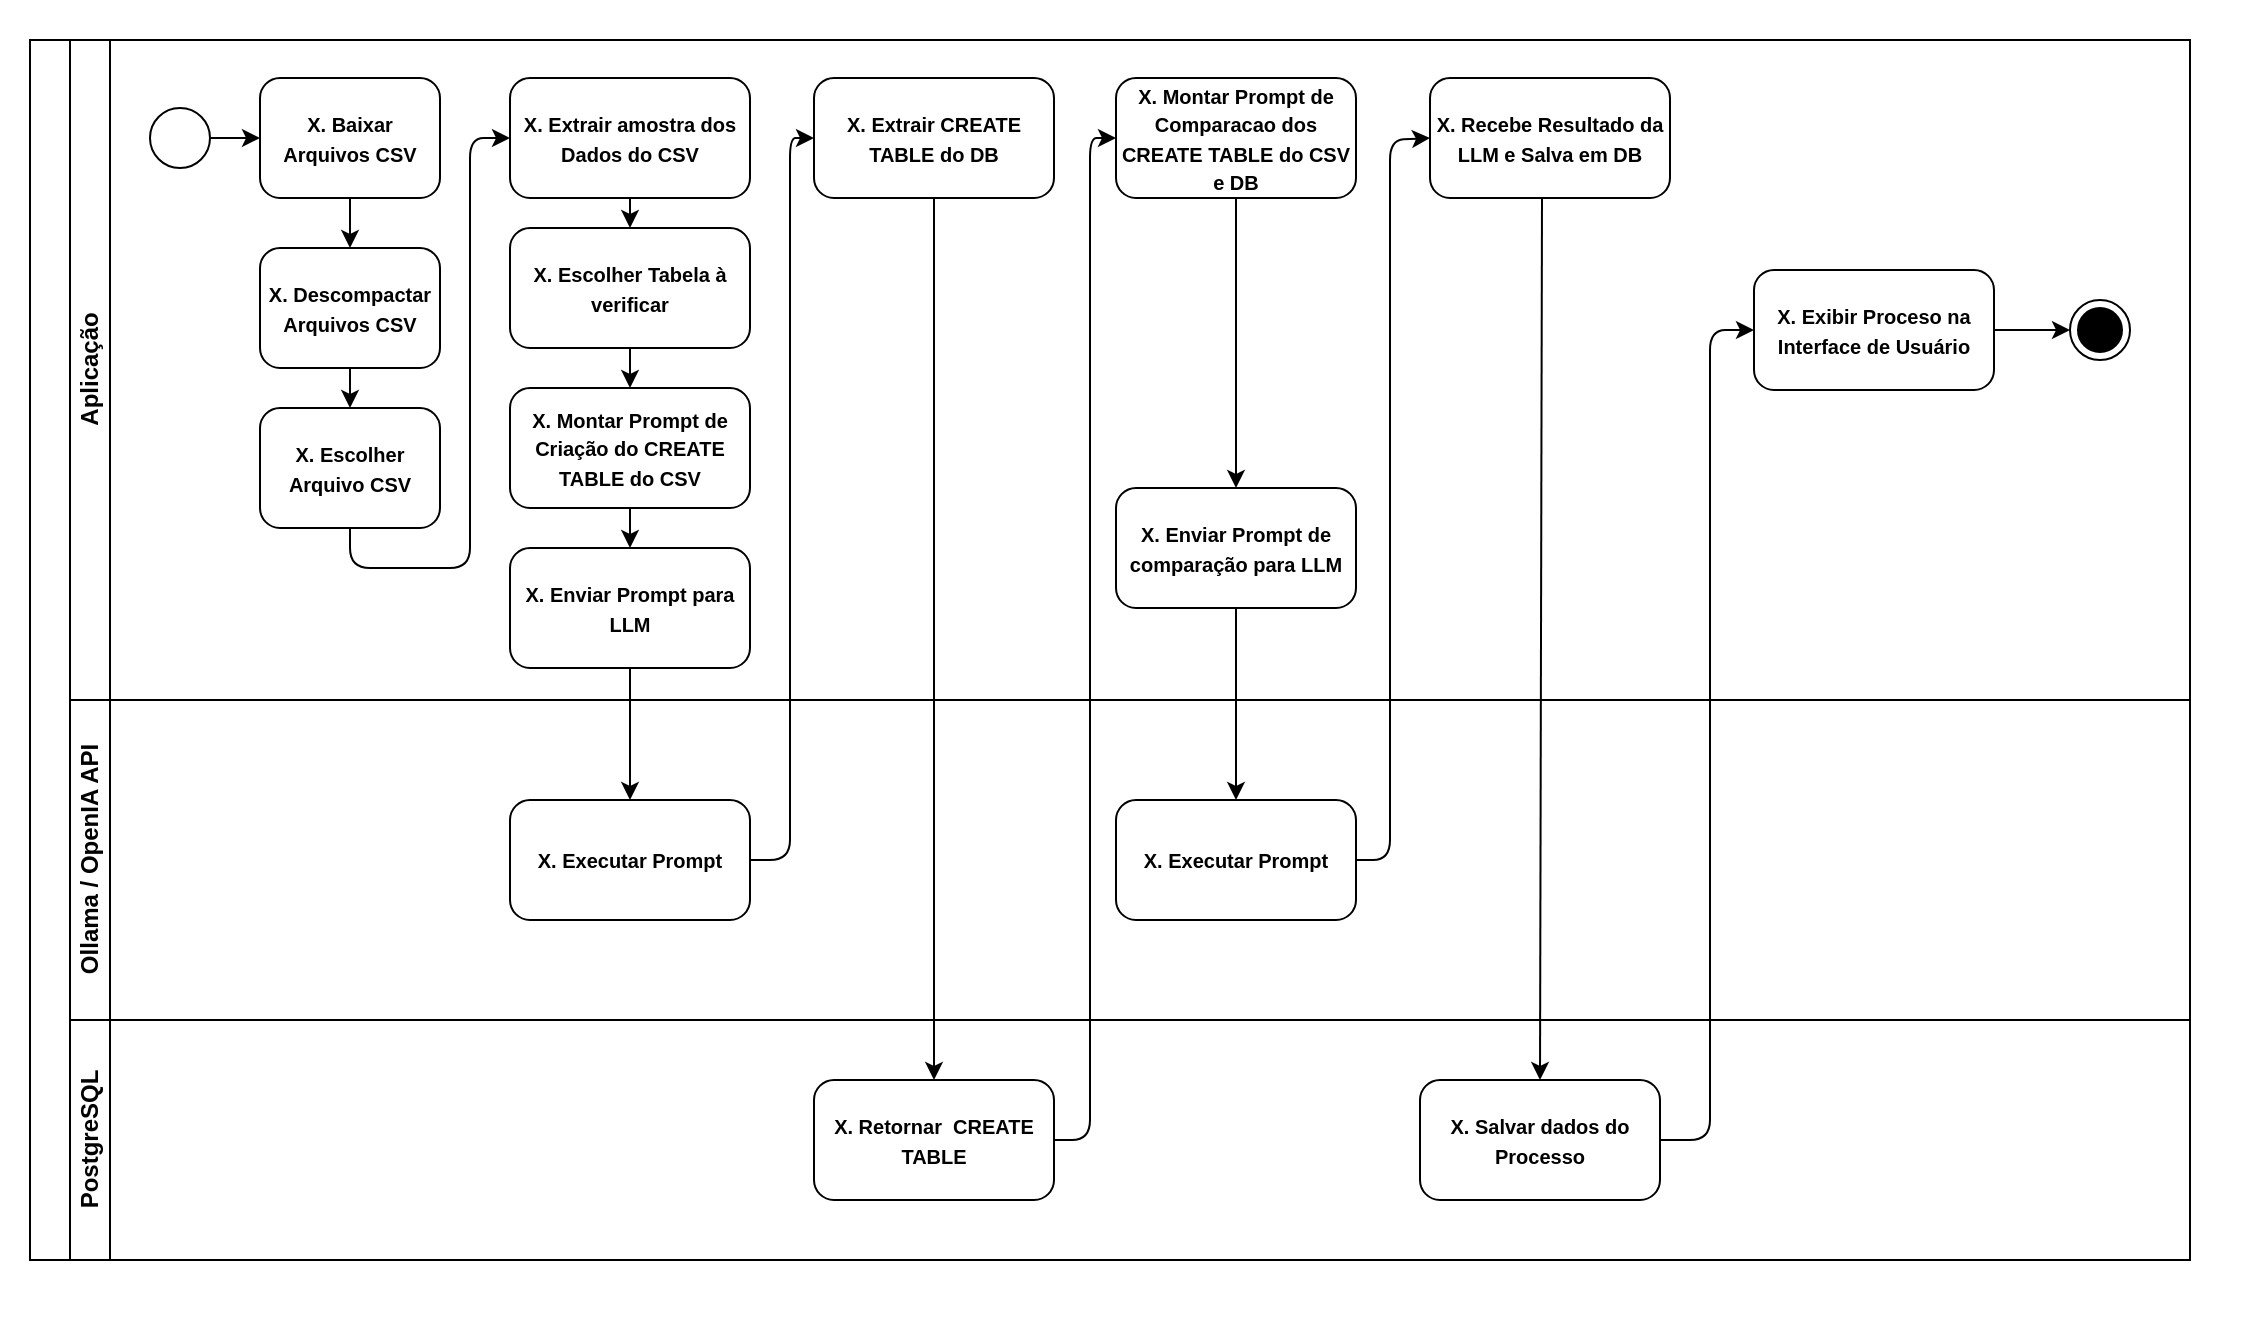 <mxfile>
    <diagram id="yxSou6LyelC3PiHG005o" name="Page-1">
        <mxGraphModel dx="1367" dy="893" grid="1" gridSize="10" guides="1" tooltips="1" connect="1" arrows="1" fold="1" page="1" pageScale="1" pageWidth="1169" pageHeight="827" math="0" shadow="0">
            <root>
                <mxCell id="0"/>
                <mxCell id="1" parent="0"/>
                <mxCell id="58" value="" style="rounded=0;whiteSpace=wrap;html=1;strokeColor=none;" vertex="1" parent="1">
                    <mxGeometry x="25" y="20" width="1120" height="660" as="geometry"/>
                </mxCell>
                <mxCell id="11" value="" style="swimlane;childLayout=stackLayout;resizeParent=1;resizeParentMax=0;horizontal=0;startSize=20;horizontalStack=0;html=1;" parent="1" vertex="1">
                    <mxGeometry x="40" y="40" width="1080" height="610" as="geometry"/>
                </mxCell>
                <mxCell id="12" value="Aplicação" style="swimlane;startSize=20;horizontal=0;html=1;" parent="11" vertex="1">
                    <mxGeometry x="20" width="1060" height="330" as="geometry"/>
                </mxCell>
                <mxCell id="5" value="" style="ellipse;" parent="12" vertex="1">
                    <mxGeometry x="40" y="34" width="30" height="30" as="geometry"/>
                </mxCell>
                <mxCell id="9" value="&lt;b&gt;&lt;font style=&quot;font-size: 10px;&quot;&gt;X. Escolher Arquivo CSV&lt;/font&gt;&lt;/b&gt;" style="points=[[0.25,0,0],[0.5,0,0],[0.75,0,0],[1,0.25,0],[1,0.5,0],[1,0.75,0],[0.75,1,0],[0.5,1,0],[0.25,1,0],[0,0.75,0],[0,0.5,0],[0,0.25,0]];shape=mxgraph.bpmn.task;whiteSpace=wrap;rectStyle=rounded;size=10;html=1;container=1;expand=0;collapsible=0;taskMarker=abstract;" parent="12" vertex="1">
                    <mxGeometry x="95" y="184" width="90" height="60" as="geometry"/>
                </mxCell>
                <mxCell id="17" value="&lt;b&gt;&lt;font style=&quot;font-size: 10px;&quot;&gt;X. Extrair amostra dos Dados do CSV&lt;/font&gt;&lt;/b&gt;" style="points=[[0.25,0,0],[0.5,0,0],[0.75,0,0],[1,0.25,0],[1,0.5,0],[1,0.75,0],[0.75,1,0],[0.5,1,0],[0.25,1,0],[0,0.75,0],[0,0.5,0],[0,0.25,0]];shape=mxgraph.bpmn.task;whiteSpace=wrap;rectStyle=rounded;size=10;html=1;container=1;expand=0;collapsible=0;taskMarker=abstract;" parent="12" vertex="1">
                    <mxGeometry x="220" y="19" width="120" height="60" as="geometry"/>
                </mxCell>
                <mxCell id="24" value="&lt;b&gt;&lt;font style=&quot;font-size: 10px;&quot;&gt;X. Montar Prompt de Criação do CREATE TABLE do CSV&lt;/font&gt;&lt;/b&gt;" style="points=[[0.25,0,0],[0.5,0,0],[0.75,0,0],[1,0.25,0],[1,0.5,0],[1,0.75,0],[0.75,1,0],[0.5,1,0],[0.25,1,0],[0,0.75,0],[0,0.5,0],[0,0.25,0]];shape=mxgraph.bpmn.task;whiteSpace=wrap;rectStyle=rounded;size=10;html=1;container=1;expand=0;collapsible=0;taskMarker=abstract;" parent="12" vertex="1">
                    <mxGeometry x="220" y="174" width="120" height="60" as="geometry"/>
                </mxCell>
                <mxCell id="25" value="&lt;b&gt;&lt;font style=&quot;font-size: 10px;&quot;&gt;X. Baixar Arquivos CSV&lt;/font&gt;&lt;/b&gt;" style="points=[[0.25,0,0],[0.5,0,0],[0.75,0,0],[1,0.25,0],[1,0.5,0],[1,0.75,0],[0.75,1,0],[0.5,1,0],[0.25,1,0],[0,0.75,0],[0,0.5,0],[0,0.25,0]];shape=mxgraph.bpmn.task;whiteSpace=wrap;rectStyle=rounded;size=10;html=1;container=1;expand=0;collapsible=0;taskMarker=abstract;" parent="12" vertex="1">
                    <mxGeometry x="95" y="19" width="90" height="60" as="geometry"/>
                </mxCell>
                <mxCell id="26" value="&lt;b&gt;&lt;font style=&quot;font-size: 10px;&quot;&gt;X. Descompactar Arquivos CSV&lt;/font&gt;&lt;/b&gt;" style="points=[[0.25,0,0],[0.5,0,0],[0.75,0,0],[1,0.25,0],[1,0.5,0],[1,0.75,0],[0.75,1,0],[0.5,1,0],[0.25,1,0],[0,0.75,0],[0,0.5,0],[0,0.25,0]];shape=mxgraph.bpmn.task;whiteSpace=wrap;rectStyle=rounded;size=10;html=1;container=1;expand=0;collapsible=0;taskMarker=abstract;" parent="12" vertex="1">
                    <mxGeometry x="95" y="104" width="90" height="60" as="geometry"/>
                </mxCell>
                <mxCell id="27" style="edgeStyle=none;html=1;exitX=1;exitY=0.5;exitDx=0;exitDy=0;entryX=0;entryY=0.5;entryDx=0;entryDy=0;entryPerimeter=0;" parent="12" source="5" target="25" edge="1">
                    <mxGeometry relative="1" as="geometry"/>
                </mxCell>
                <mxCell id="28" style="edgeStyle=none;html=1;exitX=0.5;exitY=1;exitDx=0;exitDy=0;exitPerimeter=0;entryX=0.5;entryY=0;entryDx=0;entryDy=0;entryPerimeter=0;" parent="12" source="25" target="26" edge="1">
                    <mxGeometry relative="1" as="geometry"/>
                </mxCell>
                <mxCell id="29" style="edgeStyle=none;html=1;exitX=0.5;exitY=1;exitDx=0;exitDy=0;exitPerimeter=0;entryX=0.5;entryY=0;entryDx=0;entryDy=0;entryPerimeter=0;" parent="12" source="26" target="9" edge="1">
                    <mxGeometry relative="1" as="geometry"/>
                </mxCell>
                <mxCell id="30" style="edgeStyle=none;html=1;exitX=0.5;exitY=1;exitDx=0;exitDy=0;exitPerimeter=0;entryX=0;entryY=0.5;entryDx=0;entryDy=0;entryPerimeter=0;" parent="12" source="9" target="17" edge="1">
                    <mxGeometry relative="1" as="geometry">
                        <Array as="points">
                            <mxPoint x="140" y="264"/>
                            <mxPoint x="200" y="264"/>
                            <mxPoint x="200" y="49"/>
                        </Array>
                    </mxGeometry>
                </mxCell>
                <mxCell id="6" value="&lt;b&gt;&lt;font style=&quot;font-size: 10px;&quot;&gt;X. Escolher Tabela à verificar&lt;/font&gt;&lt;/b&gt;" style="points=[[0.25,0,0],[0.5,0,0],[0.75,0,0],[1,0.25,0],[1,0.5,0],[1,0.75,0],[0.75,1,0],[0.5,1,0],[0.25,1,0],[0,0.75,0],[0,0.5,0],[0,0.25,0]];shape=mxgraph.bpmn.task;whiteSpace=wrap;rectStyle=rounded;size=10;html=1;container=1;expand=0;collapsible=0;taskMarker=abstract;" parent="12" vertex="1">
                    <mxGeometry x="220" y="94" width="120" height="60" as="geometry"/>
                </mxCell>
                <mxCell id="31" style="edgeStyle=none;html=1;exitX=0.5;exitY=1;exitDx=0;exitDy=0;exitPerimeter=0;entryX=0.5;entryY=0;entryDx=0;entryDy=0;entryPerimeter=0;" parent="12" source="17" target="6" edge="1">
                    <mxGeometry relative="1" as="geometry"/>
                </mxCell>
                <mxCell id="33" style="edgeStyle=none;html=1;exitX=0.5;exitY=1;exitDx=0;exitDy=0;exitPerimeter=0;entryX=0.5;entryY=0;entryDx=0;entryDy=0;entryPerimeter=0;" parent="12" source="6" target="24" edge="1">
                    <mxGeometry relative="1" as="geometry"/>
                </mxCell>
                <mxCell id="34" value="&lt;b&gt;&lt;font style=&quot;font-size: 10px;&quot;&gt;X. Enviar Prompt para LLM&lt;/font&gt;&lt;/b&gt;" style="points=[[0.25,0,0],[0.5,0,0],[0.75,0,0],[1,0.25,0],[1,0.5,0],[1,0.75,0],[0.75,1,0],[0.5,1,0],[0.25,1,0],[0,0.75,0],[0,0.5,0],[0,0.25,0]];shape=mxgraph.bpmn.task;whiteSpace=wrap;rectStyle=rounded;size=10;html=1;container=1;expand=0;collapsible=0;taskMarker=abstract;" parent="12" vertex="1">
                    <mxGeometry x="220" y="254" width="120" height="60" as="geometry"/>
                </mxCell>
                <mxCell id="35" style="edgeStyle=none;html=1;exitX=0.5;exitY=1;exitDx=0;exitDy=0;exitPerimeter=0;entryX=0.5;entryY=0;entryDx=0;entryDy=0;entryPerimeter=0;" parent="12" source="24" target="34" edge="1">
                    <mxGeometry relative="1" as="geometry"/>
                </mxCell>
                <mxCell id="37" value="&lt;b&gt;&lt;font style=&quot;font-size: 10px;&quot;&gt;X. Montar Prompt de Comparacao dos CREATE TABLE do CSV e DB&lt;/font&gt;&lt;/b&gt;" style="points=[[0.25,0,0],[0.5,0,0],[0.75,0,0],[1,0.25,0],[1,0.5,0],[1,0.75,0],[0.75,1,0],[0.5,1,0],[0.25,1,0],[0,0.75,0],[0,0.5,0],[0,0.25,0]];shape=mxgraph.bpmn.task;whiteSpace=wrap;rectStyle=rounded;size=10;html=1;container=1;expand=0;collapsible=0;taskMarker=abstract;" parent="12" vertex="1">
                    <mxGeometry x="523" y="19" width="120" height="60" as="geometry"/>
                </mxCell>
                <mxCell id="38" value="&lt;b&gt;&lt;font style=&quot;font-size: 10px;&quot;&gt;X. Extrair CREATE TABLE do DB&lt;/font&gt;&lt;/b&gt;" style="points=[[0.25,0,0],[0.5,0,0],[0.75,0,0],[1,0.25,0],[1,0.5,0],[1,0.75,0],[0.75,1,0],[0.5,1,0],[0.25,1,0],[0,0.75,0],[0,0.5,0],[0,0.25,0]];shape=mxgraph.bpmn.task;whiteSpace=wrap;rectStyle=rounded;size=10;html=1;container=1;expand=0;collapsible=0;taskMarker=abstract;" parent="12" vertex="1">
                    <mxGeometry x="372" y="19" width="120" height="60" as="geometry"/>
                </mxCell>
                <mxCell id="45" value="&lt;b&gt;&lt;font style=&quot;font-size: 10px;&quot;&gt;X. Enviar Prompt de comparação para LLM&lt;/font&gt;&lt;/b&gt;" style="points=[[0.25,0,0],[0.5,0,0],[0.75,0,0],[1,0.25,0],[1,0.5,0],[1,0.75,0],[0.75,1,0],[0.5,1,0],[0.25,1,0],[0,0.75,0],[0,0.5,0],[0,0.25,0]];shape=mxgraph.bpmn.task;whiteSpace=wrap;rectStyle=rounded;size=10;html=1;container=1;expand=0;collapsible=0;taskMarker=abstract;" parent="12" vertex="1">
                    <mxGeometry x="523" y="224" width="120" height="60" as="geometry"/>
                </mxCell>
                <mxCell id="46" style="edgeStyle=none;html=1;exitX=0.5;exitY=1;exitDx=0;exitDy=0;exitPerimeter=0;entryX=0.5;entryY=0;entryDx=0;entryDy=0;entryPerimeter=0;" parent="12" source="37" target="45" edge="1">
                    <mxGeometry relative="1" as="geometry"/>
                </mxCell>
                <mxCell id="49" value="&lt;b&gt;&lt;font style=&quot;font-size: 10px;&quot;&gt;X. Recebe Resultado da LLM e Salva em DB&lt;/font&gt;&lt;/b&gt;" style="points=[[0.25,0,0],[0.5,0,0],[0.75,0,0],[1,0.25,0],[1,0.5,0],[1,0.75,0],[0.75,1,0],[0.5,1,0],[0.25,1,0],[0,0.75,0],[0,0.5,0],[0,0.25,0]];shape=mxgraph.bpmn.task;whiteSpace=wrap;rectStyle=rounded;size=10;html=1;container=1;expand=0;collapsible=0;taskMarker=abstract;" parent="12" vertex="1">
                    <mxGeometry x="680" y="19" width="120" height="60" as="geometry"/>
                </mxCell>
                <mxCell id="53" value="" style="ellipse;html=1;shape=endState;fillColor=strokeColor;" parent="12" vertex="1">
                    <mxGeometry x="1000" y="130" width="30" height="30" as="geometry"/>
                </mxCell>
                <mxCell id="56" style="edgeStyle=none;html=1;exitX=1;exitY=0.5;exitDx=0;exitDy=0;exitPerimeter=0;entryX=0;entryY=0.5;entryDx=0;entryDy=0;" parent="12" source="54" target="53" edge="1">
                    <mxGeometry relative="1" as="geometry"/>
                </mxCell>
                <mxCell id="54" value="&lt;b&gt;&lt;font style=&quot;font-size: 10px;&quot;&gt;X. Exibir Proceso na Interface de Usuário&lt;/font&gt;&lt;/b&gt;" style="points=[[0.25,0,0],[0.5,0,0],[0.75,0,0],[1,0.25,0],[1,0.5,0],[1,0.75,0],[0.75,1,0],[0.5,1,0],[0.25,1,0],[0,0.75,0],[0,0.5,0],[0,0.25,0]];shape=mxgraph.bpmn.task;whiteSpace=wrap;rectStyle=rounded;size=10;html=1;container=1;expand=0;collapsible=0;taskMarker=abstract;" parent="12" vertex="1">
                    <mxGeometry x="842" y="115" width="120" height="60" as="geometry"/>
                </mxCell>
                <mxCell id="13" value="Ollama / OpenIA API" style="swimlane;startSize=20;horizontal=0;html=1;" parent="11" vertex="1">
                    <mxGeometry x="20" y="330" width="1060" height="160" as="geometry"/>
                </mxCell>
                <mxCell id="15" value="&lt;b&gt;&lt;font style=&quot;font-size: 10px;&quot;&gt;X. Executar Prompt&lt;/font&gt;&lt;/b&gt;" style="points=[[0.25,0,0],[0.5,0,0],[0.75,0,0],[1,0.25,0],[1,0.5,0],[1,0.75,0],[0.75,1,0],[0.5,1,0],[0.25,1,0],[0,0.75,0],[0,0.5,0],[0,0.25,0]];shape=mxgraph.bpmn.task;whiteSpace=wrap;rectStyle=rounded;size=10;html=1;container=1;expand=0;collapsible=0;taskMarker=abstract;" parent="13" vertex="1">
                    <mxGeometry x="220" y="50" width="120" height="60" as="geometry"/>
                </mxCell>
                <mxCell id="47" value="&lt;b&gt;&lt;font style=&quot;font-size: 10px;&quot;&gt;X. Executar Prompt&lt;/font&gt;&lt;/b&gt;" style="points=[[0.25,0,0],[0.5,0,0],[0.75,0,0],[1,0.25,0],[1,0.5,0],[1,0.75,0],[0.75,1,0],[0.5,1,0],[0.25,1,0],[0,0.75,0],[0,0.5,0],[0,0.25,0]];shape=mxgraph.bpmn.task;whiteSpace=wrap;rectStyle=rounded;size=10;html=1;container=1;expand=0;collapsible=0;taskMarker=abstract;" parent="13" vertex="1">
                    <mxGeometry x="523" y="50" width="120" height="60" as="geometry"/>
                </mxCell>
                <mxCell id="14" value="PostgreSQL" style="swimlane;startSize=20;horizontal=0;html=1;" parent="11" vertex="1">
                    <mxGeometry x="20" y="490" width="1060" height="120" as="geometry"/>
                </mxCell>
                <mxCell id="41" value="&lt;b&gt;&lt;font style=&quot;font-size: 10px;&quot;&gt;X. Retornar&amp;nbsp; CREATE TABLE&lt;/font&gt;&lt;/b&gt;" style="points=[[0.25,0,0],[0.5,0,0],[0.75,0,0],[1,0.25,0],[1,0.5,0],[1,0.75,0],[0.75,1,0],[0.5,1,0],[0.25,1,0],[0,0.75,0],[0,0.5,0],[0,0.25,0]];shape=mxgraph.bpmn.task;whiteSpace=wrap;rectStyle=rounded;size=10;html=1;container=1;expand=0;collapsible=0;taskMarker=abstract;" parent="14" vertex="1">
                    <mxGeometry x="372" y="30" width="120" height="60" as="geometry"/>
                </mxCell>
                <mxCell id="51" value="&lt;b&gt;&lt;font style=&quot;font-size: 10px;&quot;&gt;X. Salvar dados do Processo&lt;/font&gt;&lt;/b&gt;" style="points=[[0.25,0,0],[0.5,0,0],[0.75,0,0],[1,0.25,0],[1,0.5,0],[1,0.75,0],[0.75,1,0],[0.5,1,0],[0.25,1,0],[0,0.75,0],[0,0.5,0],[0,0.25,0]];shape=mxgraph.bpmn.task;whiteSpace=wrap;rectStyle=rounded;size=10;html=1;container=1;expand=0;collapsible=0;taskMarker=abstract;" parent="14" vertex="1">
                    <mxGeometry x="675" y="30" width="120" height="60" as="geometry"/>
                </mxCell>
                <mxCell id="36" style="edgeStyle=none;html=1;exitX=0.5;exitY=1;exitDx=0;exitDy=0;exitPerimeter=0;" parent="11" source="34" target="15" edge="1">
                    <mxGeometry relative="1" as="geometry"/>
                </mxCell>
                <mxCell id="40" style="edgeStyle=none;html=1;exitX=1;exitY=0.5;exitDx=0;exitDy=0;exitPerimeter=0;entryX=0;entryY=0.5;entryDx=0;entryDy=0;entryPerimeter=0;" parent="11" source="15" target="38" edge="1">
                    <mxGeometry relative="1" as="geometry">
                        <Array as="points">
                            <mxPoint x="380" y="410"/>
                            <mxPoint x="380" y="49"/>
                        </Array>
                    </mxGeometry>
                </mxCell>
                <mxCell id="42" style="edgeStyle=none;html=1;exitX=0.5;exitY=1;exitDx=0;exitDy=0;exitPerimeter=0;entryX=0.5;entryY=0;entryDx=0;entryDy=0;entryPerimeter=0;" parent="11" source="38" target="41" edge="1">
                    <mxGeometry relative="1" as="geometry"/>
                </mxCell>
                <mxCell id="44" style="edgeStyle=none;html=1;exitX=1;exitY=0.5;exitDx=0;exitDy=0;exitPerimeter=0;entryX=0;entryY=0.5;entryDx=0;entryDy=0;entryPerimeter=0;" parent="11" source="41" target="37" edge="1">
                    <mxGeometry relative="1" as="geometry">
                        <Array as="points">
                            <mxPoint x="530" y="550"/>
                            <mxPoint x="530" y="49"/>
                        </Array>
                    </mxGeometry>
                </mxCell>
                <mxCell id="48" style="edgeStyle=none;html=1;exitX=0.5;exitY=1;exitDx=0;exitDy=0;exitPerimeter=0;entryX=0.5;entryY=0;entryDx=0;entryDy=0;entryPerimeter=0;" parent="11" source="45" target="47" edge="1">
                    <mxGeometry relative="1" as="geometry"/>
                </mxCell>
                <mxCell id="50" style="edgeStyle=none;html=1;exitX=1;exitY=0.5;exitDx=0;exitDy=0;exitPerimeter=0;entryX=0;entryY=0.5;entryDx=0;entryDy=0;entryPerimeter=0;" parent="11" source="47" target="49" edge="1">
                    <mxGeometry relative="1" as="geometry">
                        <Array as="points">
                            <mxPoint x="680" y="410"/>
                            <mxPoint x="680" y="50"/>
                        </Array>
                    </mxGeometry>
                </mxCell>
                <mxCell id="52" style="edgeStyle=none;html=1;exitX=0.5;exitY=1;exitDx=0;exitDy=0;exitPerimeter=0;entryX=0.5;entryY=0;entryDx=0;entryDy=0;entryPerimeter=0;" parent="11" target="51" edge="1">
                    <mxGeometry relative="1" as="geometry">
                        <mxPoint x="756" y="79" as="sourcePoint"/>
                        <mxPoint x="766" y="520" as="targetPoint"/>
                    </mxGeometry>
                </mxCell>
                <mxCell id="55" style="edgeStyle=none;html=1;exitX=1;exitY=0.5;exitDx=0;exitDy=0;exitPerimeter=0;entryX=0;entryY=0.5;entryDx=0;entryDy=0;entryPerimeter=0;" parent="11" source="51" target="54" edge="1">
                    <mxGeometry relative="1" as="geometry">
                        <Array as="points">
                            <mxPoint x="840" y="550"/>
                            <mxPoint x="840" y="145"/>
                        </Array>
                    </mxGeometry>
                </mxCell>
            </root>
        </mxGraphModel>
    </diagram>
</mxfile>